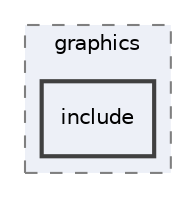 digraph "libraries/graphics/include"
{
 // LATEX_PDF_SIZE
  edge [fontname="Helvetica",fontsize="10",labelfontname="Helvetica",labelfontsize="10"];
  node [fontname="Helvetica",fontsize="10",shape=record];
  compound=true
  subgraph clusterdir_a33db73d8e4fd5322007125c7689c5e7 {
    graph [ bgcolor="#edf0f7", pencolor="grey50", style="filled,dashed,", label="graphics", fontname="Helvetica", fontsize="10", URL="dir_a33db73d8e4fd5322007125c7689c5e7.html"]
  dir_14f58af426bdc63966bff36ba83ce694 [shape=box, label="include", style="filled,bold,", fillcolor="#edf0f7", color="grey25", URL="dir_14f58af426bdc63966bff36ba83ce694.html"];
  }
}
